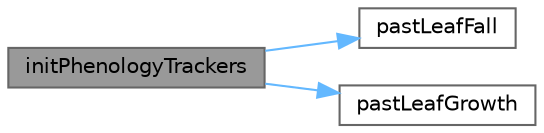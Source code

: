 digraph "initPhenologyTrackers"
{
 // LATEX_PDF_SIZE
  bgcolor="transparent";
  edge [fontname=Helvetica,fontsize=10,labelfontname=Helvetica,labelfontsize=10];
  node [fontname=Helvetica,fontsize=10,shape=box,height=0.2,width=0.4];
  rankdir="LR";
  Node1 [id="Node000001",label="initPhenologyTrackers",height=0.2,width=0.4,color="gray40", fillcolor="grey60", style="filled", fontcolor="black",tooltip=" "];
  Node1 -> Node2 [id="edge1_Node000001_Node000002",color="steelblue1",style="solid",tooltip=" "];
  Node2 [id="Node000002",label="pastLeafFall",height=0.2,width=0.4,color="grey40", fillcolor="white", style="filled",URL="$d3/d1c/sipnetv_oct2006_8c.html#a9d42469c8cdb3e676e1958c57da19547",tooltip=" "];
  Node1 -> Node3 [id="edge2_Node000001_Node000003",color="steelblue1",style="solid",tooltip=" "];
  Node3 [id="Node000003",label="pastLeafGrowth",height=0.2,width=0.4,color="grey40", fillcolor="white", style="filled",URL="$d3/d1c/sipnetv_oct2006_8c.html#a629ee475c747e21157b6d448454d1647",tooltip=" "];
}
